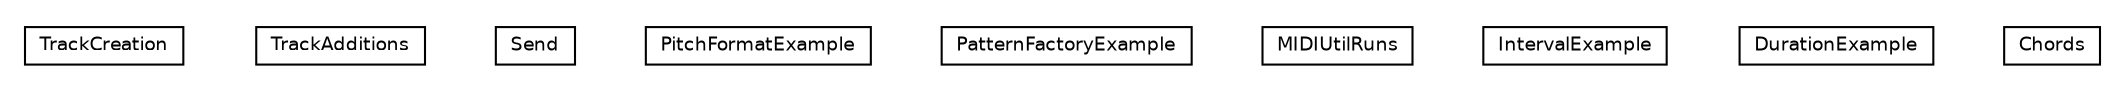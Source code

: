 #!/usr/local/bin/dot
#
# Class diagram 
# Generated by UMLGraph version R5_6-24-gf6e263 (http://www.umlgraph.org/)
#

digraph G {
	edge [fontname="Helvetica",fontsize=10,labelfontname="Helvetica",labelfontsize=10];
	node [fontname="Helvetica",fontsize=10,shape=plaintext];
	nodesep=0.25;
	ranksep=0.5;
	// com.rockhoppertech.music.examples.TrackCreation
	c926 [label=<<table title="com.rockhoppertech.music.examples.TrackCreation" border="0" cellborder="1" cellspacing="0" cellpadding="2" port="p" href="./TrackCreation.html">
		<tr><td><table border="0" cellspacing="0" cellpadding="1">
<tr><td align="center" balign="center"> TrackCreation </td></tr>
		</table></td></tr>
		</table>>, URL="./TrackCreation.html", fontname="Helvetica", fontcolor="black", fontsize=9.0];
	// com.rockhoppertech.music.examples.TrackAdditions
	c927 [label=<<table title="com.rockhoppertech.music.examples.TrackAdditions" border="0" cellborder="1" cellspacing="0" cellpadding="2" port="p" href="./TrackAdditions.html">
		<tr><td><table border="0" cellspacing="0" cellpadding="1">
<tr><td align="center" balign="center"> TrackAdditions </td></tr>
		</table></td></tr>
		</table>>, URL="./TrackAdditions.html", fontname="Helvetica", fontcolor="black", fontsize=9.0];
	// com.rockhoppertech.music.examples.Send
	c928 [label=<<table title="com.rockhoppertech.music.examples.Send" border="0" cellborder="1" cellspacing="0" cellpadding="2" port="p" href="./Send.html">
		<tr><td><table border="0" cellspacing="0" cellpadding="1">
<tr><td align="center" balign="center"> Send </td></tr>
		</table></td></tr>
		</table>>, URL="./Send.html", fontname="Helvetica", fontcolor="black", fontsize=9.0];
	// com.rockhoppertech.music.examples.PitchFormatExample
	c929 [label=<<table title="com.rockhoppertech.music.examples.PitchFormatExample" border="0" cellborder="1" cellspacing="0" cellpadding="2" port="p" href="./PitchFormatExample.html">
		<tr><td><table border="0" cellspacing="0" cellpadding="1">
<tr><td align="center" balign="center"> PitchFormatExample </td></tr>
		</table></td></tr>
		</table>>, URL="./PitchFormatExample.html", fontname="Helvetica", fontcolor="black", fontsize=9.0];
	// com.rockhoppertech.music.examples.PatternFactoryExample
	c930 [label=<<table title="com.rockhoppertech.music.examples.PatternFactoryExample" border="0" cellborder="1" cellspacing="0" cellpadding="2" port="p" href="./PatternFactoryExample.html">
		<tr><td><table border="0" cellspacing="0" cellpadding="1">
<tr><td align="center" balign="center"> PatternFactoryExample </td></tr>
		</table></td></tr>
		</table>>, URL="./PatternFactoryExample.html", fontname="Helvetica", fontcolor="black", fontsize=9.0];
	// com.rockhoppertech.music.examples.MIDIUtilRuns
	c931 [label=<<table title="com.rockhoppertech.music.examples.MIDIUtilRuns" border="0" cellborder="1" cellspacing="0" cellpadding="2" port="p" href="./MIDIUtilRuns.html">
		<tr><td><table border="0" cellspacing="0" cellpadding="1">
<tr><td align="center" balign="center"> MIDIUtilRuns </td></tr>
		</table></td></tr>
		</table>>, URL="./MIDIUtilRuns.html", fontname="Helvetica", fontcolor="black", fontsize=9.0];
	// com.rockhoppertech.music.examples.IntervalExample
	c932 [label=<<table title="com.rockhoppertech.music.examples.IntervalExample" border="0" cellborder="1" cellspacing="0" cellpadding="2" port="p" href="./IntervalExample.html">
		<tr><td><table border="0" cellspacing="0" cellpadding="1">
<tr><td align="center" balign="center"> IntervalExample </td></tr>
		</table></td></tr>
		</table>>, URL="./IntervalExample.html", fontname="Helvetica", fontcolor="black", fontsize=9.0];
	// com.rockhoppertech.music.examples.DurationExample
	c933 [label=<<table title="com.rockhoppertech.music.examples.DurationExample" border="0" cellborder="1" cellspacing="0" cellpadding="2" port="p" href="./DurationExample.html">
		<tr><td><table border="0" cellspacing="0" cellpadding="1">
<tr><td align="center" balign="center"> DurationExample </td></tr>
		</table></td></tr>
		</table>>, URL="./DurationExample.html", fontname="Helvetica", fontcolor="black", fontsize=9.0];
	// com.rockhoppertech.music.examples.Chords
	c934 [label=<<table title="com.rockhoppertech.music.examples.Chords" border="0" cellborder="1" cellspacing="0" cellpadding="2" port="p" href="./Chords.html">
		<tr><td><table border="0" cellspacing="0" cellpadding="1">
<tr><td align="center" balign="center"> Chords </td></tr>
		</table></td></tr>
		</table>>, URL="./Chords.html", fontname="Helvetica", fontcolor="black", fontsize=9.0];
}


